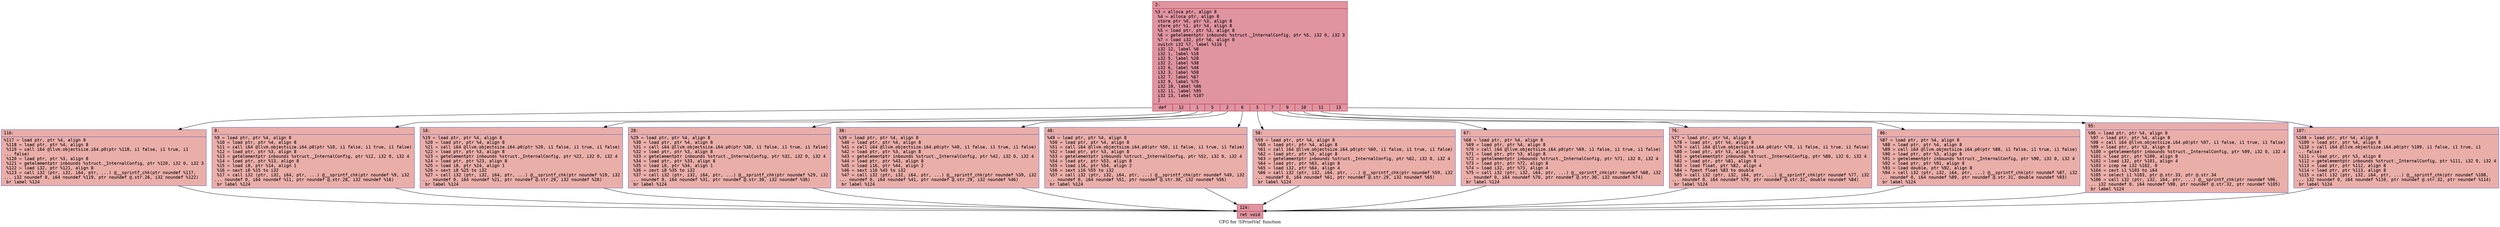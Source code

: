 digraph "CFG for 'SPrintVal' function" {
	label="CFG for 'SPrintVal' function";

	Node0x600003f10640 [shape=record,color="#b70d28ff", style=filled, fillcolor="#b70d2870" fontname="Courier",label="{2:\l|  %3 = alloca ptr, align 8\l  %4 = alloca ptr, align 8\l  store ptr %0, ptr %3, align 8\l  store ptr %1, ptr %4, align 8\l  %5 = load ptr, ptr %3, align 8\l  %6 = getelementptr inbounds %struct._InternalConfig, ptr %5, i32 0, i32 3\l  %7 = load i32, ptr %6, align 8\l  switch i32 %7, label %116 [\l    i32 12, label %8\l    i32 1, label %18\l    i32 5, label %28\l    i32 2, label %38\l    i32 6, label %48\l    i32 3, label %58\l    i32 7, label %67\l    i32 9, label %76\l    i32 10, label %86\l    i32 11, label %95\l    i32 13, label %107\l  ]\l|{<s0>def|<s1>12|<s2>1|<s3>5|<s4>2|<s5>6|<s6>3|<s7>7|<s8>9|<s9>10|<s10>11|<s11>13}}"];
	Node0x600003f10640:s0 -> Node0x600003f10a00[tooltip="2 -> 116\nProbability 8.33%" ];
	Node0x600003f10640:s1 -> Node0x600003f10690[tooltip="2 -> 8\nProbability 8.33%" ];
	Node0x600003f10640:s2 -> Node0x600003f106e0[tooltip="2 -> 18\nProbability 8.33%" ];
	Node0x600003f10640:s3 -> Node0x600003f10730[tooltip="2 -> 28\nProbability 8.33%" ];
	Node0x600003f10640:s4 -> Node0x600003f10780[tooltip="2 -> 38\nProbability 8.33%" ];
	Node0x600003f10640:s5 -> Node0x600003f107d0[tooltip="2 -> 48\nProbability 8.33%" ];
	Node0x600003f10640:s6 -> Node0x600003f10820[tooltip="2 -> 58\nProbability 8.33%" ];
	Node0x600003f10640:s7 -> Node0x600003f10870[tooltip="2 -> 67\nProbability 8.33%" ];
	Node0x600003f10640:s8 -> Node0x600003f108c0[tooltip="2 -> 76\nProbability 8.33%" ];
	Node0x600003f10640:s9 -> Node0x600003f10910[tooltip="2 -> 86\nProbability 8.33%" ];
	Node0x600003f10640:s10 -> Node0x600003f10960[tooltip="2 -> 95\nProbability 8.33%" ];
	Node0x600003f10640:s11 -> Node0x600003f109b0[tooltip="2 -> 107\nProbability 8.33%" ];
	Node0x600003f10690 [shape=record,color="#3d50c3ff", style=filled, fillcolor="#d0473d70" fontname="Courier",label="{8:\l|  %9 = load ptr, ptr %4, align 8\l  %10 = load ptr, ptr %4, align 8\l  %11 = call i64 @llvm.objectsize.i64.p0(ptr %10, i1 false, i1 true, i1 false)\l  %12 = load ptr, ptr %3, align 8\l  %13 = getelementptr inbounds %struct._InternalConfig, ptr %12, i32 0, i32 4\l  %14 = load ptr, ptr %13, align 8\l  %15 = load i8, ptr %14, align 1\l  %16 = sext i8 %15 to i32\l  %17 = call i32 (ptr, i32, i64, ptr, ...) @__sprintf_chk(ptr noundef %9, i32\l... noundef 0, i64 noundef %11, ptr noundef @.str.28, i32 noundef %16)\l  br label %124\l}"];
	Node0x600003f10690 -> Node0x600003f10a50[tooltip="8 -> 124\nProbability 100.00%" ];
	Node0x600003f106e0 [shape=record,color="#3d50c3ff", style=filled, fillcolor="#d0473d70" fontname="Courier",label="{18:\l|  %19 = load ptr, ptr %4, align 8\l  %20 = load ptr, ptr %4, align 8\l  %21 = call i64 @llvm.objectsize.i64.p0(ptr %20, i1 false, i1 true, i1 false)\l  %22 = load ptr, ptr %3, align 8\l  %23 = getelementptr inbounds %struct._InternalConfig, ptr %22, i32 0, i32 4\l  %24 = load ptr, ptr %23, align 8\l  %25 = load i8, ptr %24, align 1\l  %26 = sext i8 %25 to i32\l  %27 = call i32 (ptr, i32, i64, ptr, ...) @__sprintf_chk(ptr noundef %19, i32\l... noundef 0, i64 noundef %21, ptr noundef @.str.29, i32 noundef %26)\l  br label %124\l}"];
	Node0x600003f106e0 -> Node0x600003f10a50[tooltip="18 -> 124\nProbability 100.00%" ];
	Node0x600003f10730 [shape=record,color="#3d50c3ff", style=filled, fillcolor="#d0473d70" fontname="Courier",label="{28:\l|  %29 = load ptr, ptr %4, align 8\l  %30 = load ptr, ptr %4, align 8\l  %31 = call i64 @llvm.objectsize.i64.p0(ptr %30, i1 false, i1 true, i1 false)\l  %32 = load ptr, ptr %3, align 8\l  %33 = getelementptr inbounds %struct._InternalConfig, ptr %32, i32 0, i32 4\l  %34 = load ptr, ptr %33, align 8\l  %35 = load i8, ptr %34, align 1\l  %36 = zext i8 %35 to i32\l  %37 = call i32 (ptr, i32, i64, ptr, ...) @__sprintf_chk(ptr noundef %29, i32\l... noundef 0, i64 noundef %31, ptr noundef @.str.30, i32 noundef %36)\l  br label %124\l}"];
	Node0x600003f10730 -> Node0x600003f10a50[tooltip="28 -> 124\nProbability 100.00%" ];
	Node0x600003f10780 [shape=record,color="#3d50c3ff", style=filled, fillcolor="#d0473d70" fontname="Courier",label="{38:\l|  %39 = load ptr, ptr %4, align 8\l  %40 = load ptr, ptr %4, align 8\l  %41 = call i64 @llvm.objectsize.i64.p0(ptr %40, i1 false, i1 true, i1 false)\l  %42 = load ptr, ptr %3, align 8\l  %43 = getelementptr inbounds %struct._InternalConfig, ptr %42, i32 0, i32 4\l  %44 = load ptr, ptr %43, align 8\l  %45 = load i16, ptr %44, align 2\l  %46 = sext i16 %45 to i32\l  %47 = call i32 (ptr, i32, i64, ptr, ...) @__sprintf_chk(ptr noundef %39, i32\l... noundef 0, i64 noundef %41, ptr noundef @.str.29, i32 noundef %46)\l  br label %124\l}"];
	Node0x600003f10780 -> Node0x600003f10a50[tooltip="38 -> 124\nProbability 100.00%" ];
	Node0x600003f107d0 [shape=record,color="#3d50c3ff", style=filled, fillcolor="#d0473d70" fontname="Courier",label="{48:\l|  %49 = load ptr, ptr %4, align 8\l  %50 = load ptr, ptr %4, align 8\l  %51 = call i64 @llvm.objectsize.i64.p0(ptr %50, i1 false, i1 true, i1 false)\l  %52 = load ptr, ptr %3, align 8\l  %53 = getelementptr inbounds %struct._InternalConfig, ptr %52, i32 0, i32 4\l  %54 = load ptr, ptr %53, align 8\l  %55 = load i16, ptr %54, align 2\l  %56 = zext i16 %55 to i32\l  %57 = call i32 (ptr, i32, i64, ptr, ...) @__sprintf_chk(ptr noundef %49, i32\l... noundef 0, i64 noundef %51, ptr noundef @.str.30, i32 noundef %56)\l  br label %124\l}"];
	Node0x600003f107d0 -> Node0x600003f10a50[tooltip="48 -> 124\nProbability 100.00%" ];
	Node0x600003f10820 [shape=record,color="#3d50c3ff", style=filled, fillcolor="#d0473d70" fontname="Courier",label="{58:\l|  %59 = load ptr, ptr %4, align 8\l  %60 = load ptr, ptr %4, align 8\l  %61 = call i64 @llvm.objectsize.i64.p0(ptr %60, i1 false, i1 true, i1 false)\l  %62 = load ptr, ptr %3, align 8\l  %63 = getelementptr inbounds %struct._InternalConfig, ptr %62, i32 0, i32 4\l  %64 = load ptr, ptr %63, align 8\l  %65 = load i32, ptr %64, align 4\l  %66 = call i32 (ptr, i32, i64, ptr, ...) @__sprintf_chk(ptr noundef %59, i32\l... noundef 0, i64 noundef %61, ptr noundef @.str.29, i32 noundef %65)\l  br label %124\l}"];
	Node0x600003f10820 -> Node0x600003f10a50[tooltip="58 -> 124\nProbability 100.00%" ];
	Node0x600003f10870 [shape=record,color="#3d50c3ff", style=filled, fillcolor="#d0473d70" fontname="Courier",label="{67:\l|  %68 = load ptr, ptr %4, align 8\l  %69 = load ptr, ptr %4, align 8\l  %70 = call i64 @llvm.objectsize.i64.p0(ptr %69, i1 false, i1 true, i1 false)\l  %71 = load ptr, ptr %3, align 8\l  %72 = getelementptr inbounds %struct._InternalConfig, ptr %71, i32 0, i32 4\l  %73 = load ptr, ptr %72, align 8\l  %74 = load i32, ptr %73, align 4\l  %75 = call i32 (ptr, i32, i64, ptr, ...) @__sprintf_chk(ptr noundef %68, i32\l... noundef 0, i64 noundef %70, ptr noundef @.str.30, i32 noundef %74)\l  br label %124\l}"];
	Node0x600003f10870 -> Node0x600003f10a50[tooltip="67 -> 124\nProbability 100.00%" ];
	Node0x600003f108c0 [shape=record,color="#3d50c3ff", style=filled, fillcolor="#d0473d70" fontname="Courier",label="{76:\l|  %77 = load ptr, ptr %4, align 8\l  %78 = load ptr, ptr %4, align 8\l  %79 = call i64 @llvm.objectsize.i64.p0(ptr %78, i1 false, i1 true, i1 false)\l  %80 = load ptr, ptr %3, align 8\l  %81 = getelementptr inbounds %struct._InternalConfig, ptr %80, i32 0, i32 4\l  %82 = load ptr, ptr %81, align 8\l  %83 = load float, ptr %82, align 4\l  %84 = fpext float %83 to double\l  %85 = call i32 (ptr, i32, i64, ptr, ...) @__sprintf_chk(ptr noundef %77, i32\l... noundef 0, i64 noundef %79, ptr noundef @.str.31, double noundef %84)\l  br label %124\l}"];
	Node0x600003f108c0 -> Node0x600003f10a50[tooltip="76 -> 124\nProbability 100.00%" ];
	Node0x600003f10910 [shape=record,color="#3d50c3ff", style=filled, fillcolor="#d0473d70" fontname="Courier",label="{86:\l|  %87 = load ptr, ptr %4, align 8\l  %88 = load ptr, ptr %4, align 8\l  %89 = call i64 @llvm.objectsize.i64.p0(ptr %88, i1 false, i1 true, i1 false)\l  %90 = load ptr, ptr %3, align 8\l  %91 = getelementptr inbounds %struct._InternalConfig, ptr %90, i32 0, i32 4\l  %92 = load ptr, ptr %91, align 8\l  %93 = load double, ptr %92, align 8\l  %94 = call i32 (ptr, i32, i64, ptr, ...) @__sprintf_chk(ptr noundef %87, i32\l... noundef 0, i64 noundef %89, ptr noundef @.str.31, double noundef %93)\l  br label %124\l}"];
	Node0x600003f10910 -> Node0x600003f10a50[tooltip="86 -> 124\nProbability 100.00%" ];
	Node0x600003f10960 [shape=record,color="#3d50c3ff", style=filled, fillcolor="#d0473d70" fontname="Courier",label="{95:\l|  %96 = load ptr, ptr %4, align 8\l  %97 = load ptr, ptr %4, align 8\l  %98 = call i64 @llvm.objectsize.i64.p0(ptr %97, i1 false, i1 true, i1 false)\l  %99 = load ptr, ptr %3, align 8\l  %100 = getelementptr inbounds %struct._InternalConfig, ptr %99, i32 0, i32 4\l  %101 = load ptr, ptr %100, align 8\l  %102 = load i32, ptr %101, align 4\l  %103 = icmp ne i32 %102, 0\l  %104 = zext i1 %103 to i64\l  %105 = select i1 %103, ptr @.str.33, ptr @.str.34\l  %106 = call i32 (ptr, i32, i64, ptr, ...) @__sprintf_chk(ptr noundef %96,\l... i32 noundef 0, i64 noundef %98, ptr noundef @.str.32, ptr noundef %105)\l  br label %124\l}"];
	Node0x600003f10960 -> Node0x600003f10a50[tooltip="95 -> 124\nProbability 100.00%" ];
	Node0x600003f109b0 [shape=record,color="#3d50c3ff", style=filled, fillcolor="#d0473d70" fontname="Courier",label="{107:\l|  %108 = load ptr, ptr %4, align 8\l  %109 = load ptr, ptr %4, align 8\l  %110 = call i64 @llvm.objectsize.i64.p0(ptr %109, i1 false, i1 true, i1\l... false)\l  %111 = load ptr, ptr %3, align 8\l  %112 = getelementptr inbounds %struct._InternalConfig, ptr %111, i32 0, i32 4\l  %113 = load ptr, ptr %112, align 8\l  %114 = load ptr, ptr %113, align 8\l  %115 = call i32 (ptr, i32, i64, ptr, ...) @__sprintf_chk(ptr noundef %108,\l... i32 noundef 0, i64 noundef %110, ptr noundef @.str.32, ptr noundef %114)\l  br label %124\l}"];
	Node0x600003f109b0 -> Node0x600003f10a50[tooltip="107 -> 124\nProbability 100.00%" ];
	Node0x600003f10a00 [shape=record,color="#3d50c3ff", style=filled, fillcolor="#d0473d70" fontname="Courier",label="{116:\l|  %117 = load ptr, ptr %4, align 8\l  %118 = load ptr, ptr %4, align 8\l  %119 = call i64 @llvm.objectsize.i64.p0(ptr %118, i1 false, i1 true, i1\l... false)\l  %120 = load ptr, ptr %3, align 8\l  %121 = getelementptr inbounds %struct._InternalConfig, ptr %120, i32 0, i32 3\l  %122 = load i32, ptr %121, align 8\l  %123 = call i32 (ptr, i32, i64, ptr, ...) @__sprintf_chk(ptr noundef %117,\l... i32 noundef 0, i64 noundef %119, ptr noundef @.str.26, i32 noundef %122)\l  br label %124\l}"];
	Node0x600003f10a00 -> Node0x600003f10a50[tooltip="116 -> 124\nProbability 100.00%" ];
	Node0x600003f10a50 [shape=record,color="#b70d28ff", style=filled, fillcolor="#b70d2870" fontname="Courier",label="{124:\l|  ret void\l}"];
}
